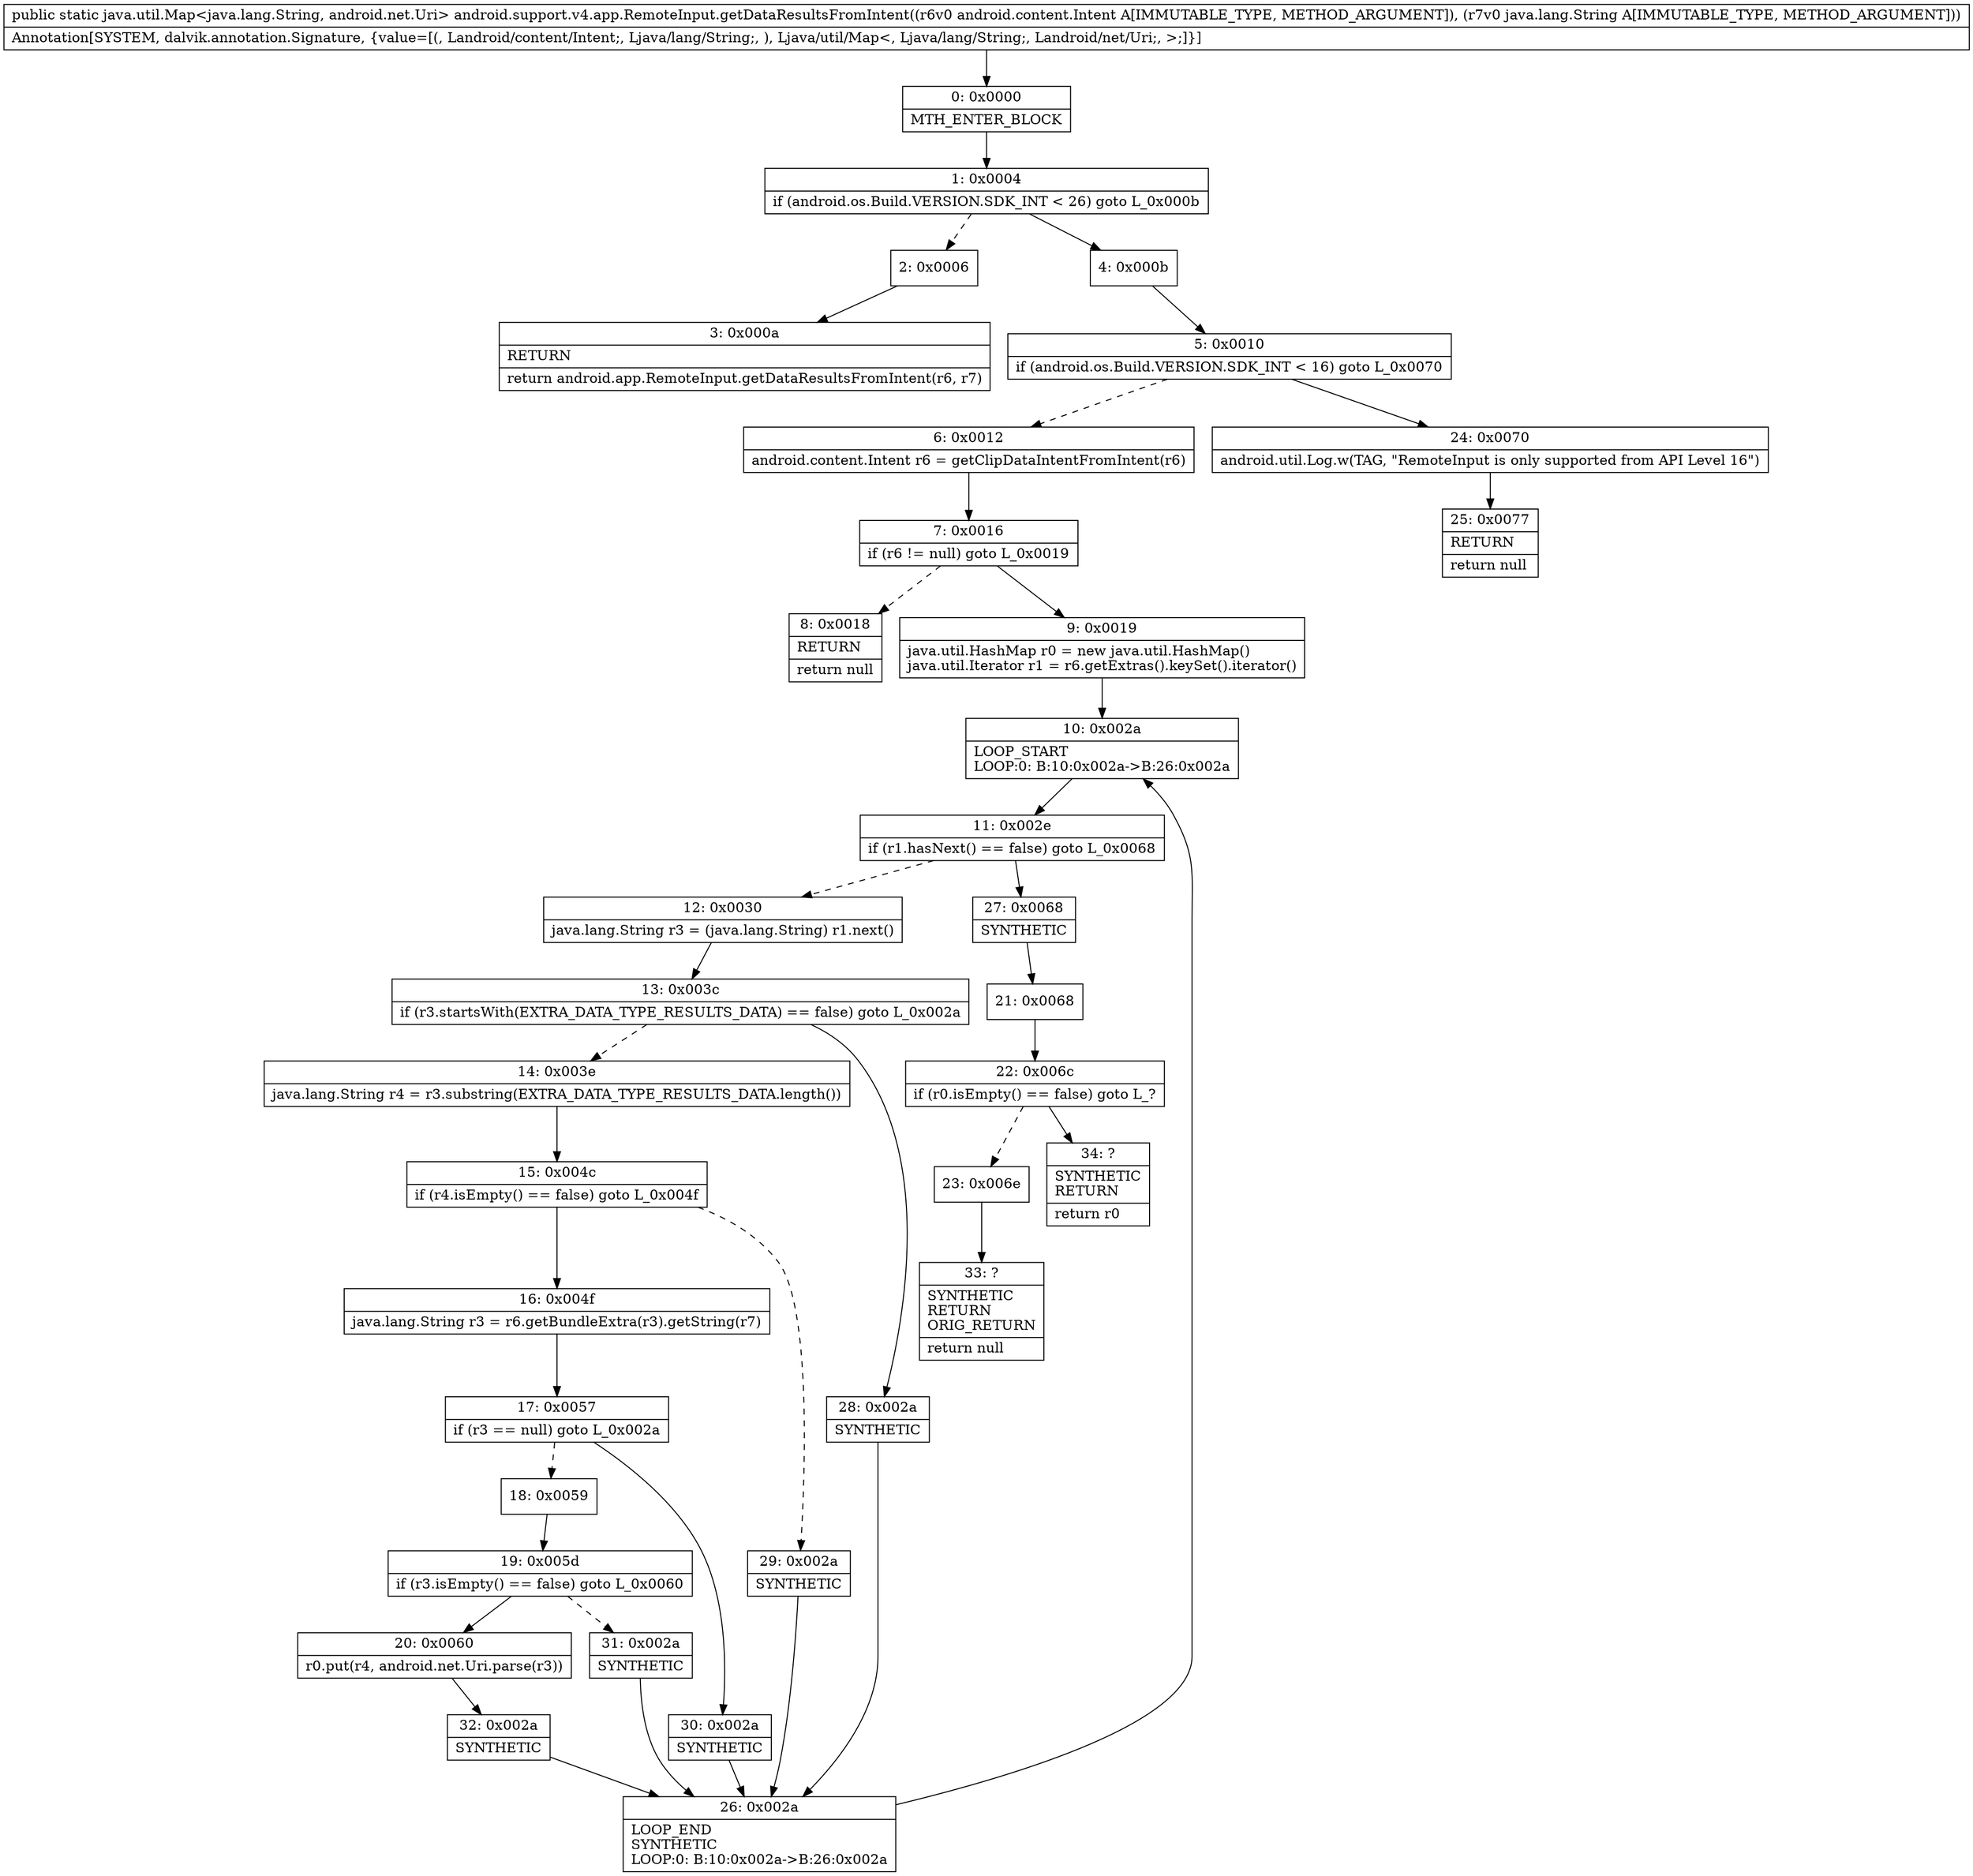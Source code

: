 digraph "CFG forandroid.support.v4.app.RemoteInput.getDataResultsFromIntent(Landroid\/content\/Intent;Ljava\/lang\/String;)Ljava\/util\/Map;" {
Node_0 [shape=record,label="{0\:\ 0x0000|MTH_ENTER_BLOCK\l}"];
Node_1 [shape=record,label="{1\:\ 0x0004|if (android.os.Build.VERSION.SDK_INT \< 26) goto L_0x000b\l}"];
Node_2 [shape=record,label="{2\:\ 0x0006}"];
Node_3 [shape=record,label="{3\:\ 0x000a|RETURN\l|return android.app.RemoteInput.getDataResultsFromIntent(r6, r7)\l}"];
Node_4 [shape=record,label="{4\:\ 0x000b}"];
Node_5 [shape=record,label="{5\:\ 0x0010|if (android.os.Build.VERSION.SDK_INT \< 16) goto L_0x0070\l}"];
Node_6 [shape=record,label="{6\:\ 0x0012|android.content.Intent r6 = getClipDataIntentFromIntent(r6)\l}"];
Node_7 [shape=record,label="{7\:\ 0x0016|if (r6 != null) goto L_0x0019\l}"];
Node_8 [shape=record,label="{8\:\ 0x0018|RETURN\l|return null\l}"];
Node_9 [shape=record,label="{9\:\ 0x0019|java.util.HashMap r0 = new java.util.HashMap()\ljava.util.Iterator r1 = r6.getExtras().keySet().iterator()\l}"];
Node_10 [shape=record,label="{10\:\ 0x002a|LOOP_START\lLOOP:0: B:10:0x002a\-\>B:26:0x002a\l}"];
Node_11 [shape=record,label="{11\:\ 0x002e|if (r1.hasNext() == false) goto L_0x0068\l}"];
Node_12 [shape=record,label="{12\:\ 0x0030|java.lang.String r3 = (java.lang.String) r1.next()\l}"];
Node_13 [shape=record,label="{13\:\ 0x003c|if (r3.startsWith(EXTRA_DATA_TYPE_RESULTS_DATA) == false) goto L_0x002a\l}"];
Node_14 [shape=record,label="{14\:\ 0x003e|java.lang.String r4 = r3.substring(EXTRA_DATA_TYPE_RESULTS_DATA.length())\l}"];
Node_15 [shape=record,label="{15\:\ 0x004c|if (r4.isEmpty() == false) goto L_0x004f\l}"];
Node_16 [shape=record,label="{16\:\ 0x004f|java.lang.String r3 = r6.getBundleExtra(r3).getString(r7)\l}"];
Node_17 [shape=record,label="{17\:\ 0x0057|if (r3 == null) goto L_0x002a\l}"];
Node_18 [shape=record,label="{18\:\ 0x0059}"];
Node_19 [shape=record,label="{19\:\ 0x005d|if (r3.isEmpty() == false) goto L_0x0060\l}"];
Node_20 [shape=record,label="{20\:\ 0x0060|r0.put(r4, android.net.Uri.parse(r3))\l}"];
Node_21 [shape=record,label="{21\:\ 0x0068}"];
Node_22 [shape=record,label="{22\:\ 0x006c|if (r0.isEmpty() == false) goto L_?\l}"];
Node_23 [shape=record,label="{23\:\ 0x006e}"];
Node_24 [shape=record,label="{24\:\ 0x0070|android.util.Log.w(TAG, \"RemoteInput is only supported from API Level 16\")\l}"];
Node_25 [shape=record,label="{25\:\ 0x0077|RETURN\l|return null\l}"];
Node_26 [shape=record,label="{26\:\ 0x002a|LOOP_END\lSYNTHETIC\lLOOP:0: B:10:0x002a\-\>B:26:0x002a\l}"];
Node_27 [shape=record,label="{27\:\ 0x0068|SYNTHETIC\l}"];
Node_28 [shape=record,label="{28\:\ 0x002a|SYNTHETIC\l}"];
Node_29 [shape=record,label="{29\:\ 0x002a|SYNTHETIC\l}"];
Node_30 [shape=record,label="{30\:\ 0x002a|SYNTHETIC\l}"];
Node_31 [shape=record,label="{31\:\ 0x002a|SYNTHETIC\l}"];
Node_32 [shape=record,label="{32\:\ 0x002a|SYNTHETIC\l}"];
Node_33 [shape=record,label="{33\:\ ?|SYNTHETIC\lRETURN\lORIG_RETURN\l|return null\l}"];
Node_34 [shape=record,label="{34\:\ ?|SYNTHETIC\lRETURN\l|return r0\l}"];
MethodNode[shape=record,label="{public static java.util.Map\<java.lang.String, android.net.Uri\> android.support.v4.app.RemoteInput.getDataResultsFromIntent((r6v0 android.content.Intent A[IMMUTABLE_TYPE, METHOD_ARGUMENT]), (r7v0 java.lang.String A[IMMUTABLE_TYPE, METHOD_ARGUMENT]))  | Annotation[SYSTEM, dalvik.annotation.Signature, \{value=[(, Landroid\/content\/Intent;, Ljava\/lang\/String;, ), Ljava\/util\/Map\<, Ljava\/lang\/String;, Landroid\/net\/Uri;, \>;]\}]\l}"];
MethodNode -> Node_0;
Node_0 -> Node_1;
Node_1 -> Node_2[style=dashed];
Node_1 -> Node_4;
Node_2 -> Node_3;
Node_4 -> Node_5;
Node_5 -> Node_6[style=dashed];
Node_5 -> Node_24;
Node_6 -> Node_7;
Node_7 -> Node_8[style=dashed];
Node_7 -> Node_9;
Node_9 -> Node_10;
Node_10 -> Node_11;
Node_11 -> Node_12[style=dashed];
Node_11 -> Node_27;
Node_12 -> Node_13;
Node_13 -> Node_14[style=dashed];
Node_13 -> Node_28;
Node_14 -> Node_15;
Node_15 -> Node_16;
Node_15 -> Node_29[style=dashed];
Node_16 -> Node_17;
Node_17 -> Node_18[style=dashed];
Node_17 -> Node_30;
Node_18 -> Node_19;
Node_19 -> Node_20;
Node_19 -> Node_31[style=dashed];
Node_20 -> Node_32;
Node_21 -> Node_22;
Node_22 -> Node_23[style=dashed];
Node_22 -> Node_34;
Node_23 -> Node_33;
Node_24 -> Node_25;
Node_26 -> Node_10;
Node_27 -> Node_21;
Node_28 -> Node_26;
Node_29 -> Node_26;
Node_30 -> Node_26;
Node_31 -> Node_26;
Node_32 -> Node_26;
}

